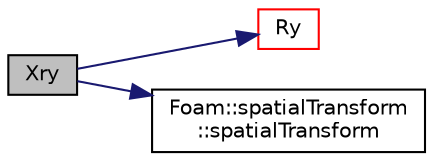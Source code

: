 digraph "Xry"
{
  bgcolor="transparent";
  edge [fontname="Helvetica",fontsize="10",labelfontname="Helvetica",labelfontsize="10"];
  node [fontname="Helvetica",fontsize="10",shape=record];
  rankdir="LR";
  Node1 [label="Xry",height=0.2,width=0.4,color="black", fillcolor="grey75", style="filled", fontcolor="black"];
  Node1 -> Node2 [color="midnightblue",fontsize="10",style="solid",fontname="Helvetica"];
  Node2 [label="Ry",height=0.2,width=0.4,color="red",URL="$a10974.html#a6f1defc7b9d541da3317116a5f4d2a8e",tooltip="Rotational transformation tensor about the y-axis by omega radians. "];
  Node1 -> Node3 [color="midnightblue",fontsize="10",style="solid",fontname="Helvetica"];
  Node3 [label="Foam::spatialTransform\l::spatialTransform",height=0.2,width=0.4,color="black",URL="$a02459.html#a76bc9ad8fb2a090d16c8182821007d46",tooltip="Construct null. "];
}
